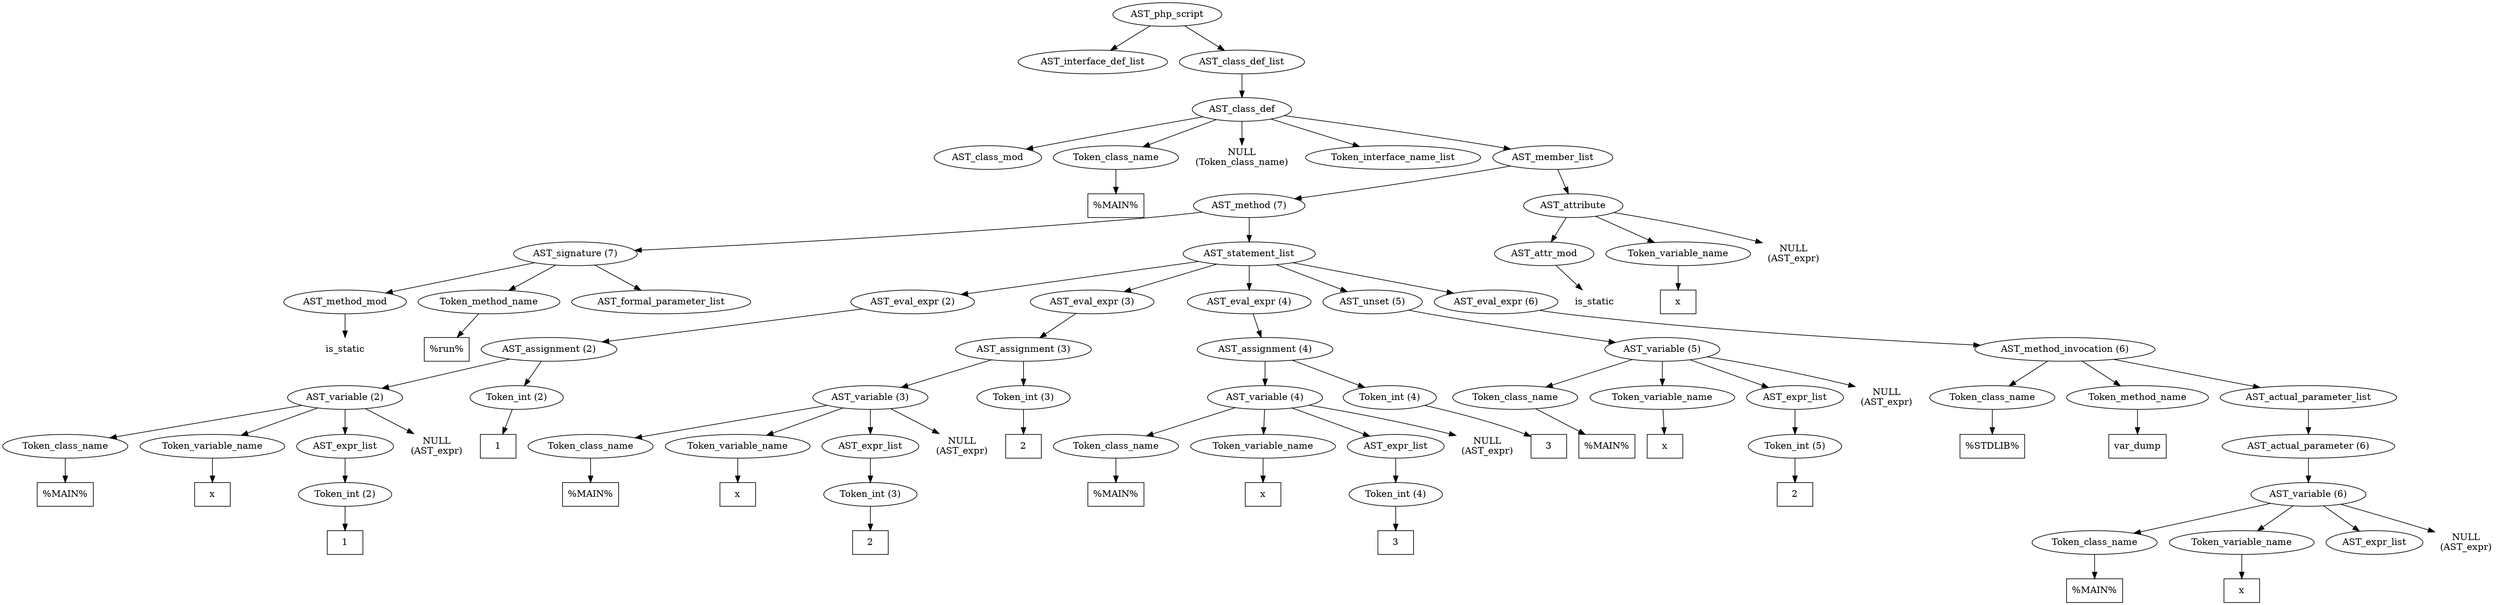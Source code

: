 /*
 * AST in dot format generated by phc -- the PHP compiler
 */

digraph AST {
node_0 [label="AST_php_script"];
node_1 [label="AST_interface_def_list"];
node_2 [label="AST_class_def_list"];
node_3 [label="AST_class_def"];
node_4 [label="AST_class_mod"];
node_5 [label="Token_class_name"];
node_6 [label="%MAIN%", shape=box]
node_5 -> node_6;
node_7 [label="NULL\n(Token_class_name)", shape=plaintext]
node_8 [label="Token_interface_name_list"];
node_9 [label="AST_member_list"];
node_10 [label="AST_method (7)"];
node_11 [label="AST_signature (7)"];
node_12 [label="AST_method_mod"];
node_13 [label="is_static", shape=plaintext]
node_12 -> node_13;
node_14 [label="Token_method_name"];
node_15 [label="%run%", shape=box]
node_14 -> node_15;
node_16 [label="AST_formal_parameter_list"];
node_11 -> node_16;
node_11 -> node_14;
node_11 -> node_12;
node_17 [label="AST_statement_list"];
node_18 [label="AST_eval_expr (2)"];
node_19 [label="AST_assignment (2)"];
node_20 [label="AST_variable (2)"];
node_21 [label="Token_class_name"];
node_22 [label="%MAIN%", shape=box]
node_21 -> node_22;
node_23 [label="Token_variable_name"];
node_24 [label="x", shape=box]
node_23 -> node_24;
node_25 [label="AST_expr_list"];
node_26 [label="Token_int (2)"];
node_27 [label="1", shape=box]
node_26 -> node_27;
node_25 -> node_26;
node_28 [label="NULL\n(AST_expr)", shape=plaintext]
node_20 -> node_28;
node_20 -> node_25;
node_20 -> node_23;
node_20 -> node_21;
node_29 [label="Token_int (2)"];
node_30 [label="1", shape=box]
node_29 -> node_30;
node_19 -> node_29;
node_19 -> node_20;
node_18 -> node_19;
node_31 [label="AST_eval_expr (3)"];
node_32 [label="AST_assignment (3)"];
node_33 [label="AST_variable (3)"];
node_34 [label="Token_class_name"];
node_35 [label="%MAIN%", shape=box]
node_34 -> node_35;
node_36 [label="Token_variable_name"];
node_37 [label="x", shape=box]
node_36 -> node_37;
node_38 [label="AST_expr_list"];
node_39 [label="Token_int (3)"];
node_40 [label="2", shape=box]
node_39 -> node_40;
node_38 -> node_39;
node_41 [label="NULL\n(AST_expr)", shape=plaintext]
node_33 -> node_41;
node_33 -> node_38;
node_33 -> node_36;
node_33 -> node_34;
node_42 [label="Token_int (3)"];
node_43 [label="2", shape=box]
node_42 -> node_43;
node_32 -> node_42;
node_32 -> node_33;
node_31 -> node_32;
node_44 [label="AST_eval_expr (4)"];
node_45 [label="AST_assignment (4)"];
node_46 [label="AST_variable (4)"];
node_47 [label="Token_class_name"];
node_48 [label="%MAIN%", shape=box]
node_47 -> node_48;
node_49 [label="Token_variable_name"];
node_50 [label="x", shape=box]
node_49 -> node_50;
node_51 [label="AST_expr_list"];
node_52 [label="Token_int (4)"];
node_53 [label="3", shape=box]
node_52 -> node_53;
node_51 -> node_52;
node_54 [label="NULL\n(AST_expr)", shape=plaintext]
node_46 -> node_54;
node_46 -> node_51;
node_46 -> node_49;
node_46 -> node_47;
node_55 [label="Token_int (4)"];
node_56 [label="3", shape=box]
node_55 -> node_56;
node_45 -> node_55;
node_45 -> node_46;
node_44 -> node_45;
node_57 [label="AST_unset (5)"];
node_58 [label="AST_variable (5)"];
node_59 [label="Token_class_name"];
node_60 [label="%MAIN%", shape=box]
node_59 -> node_60;
node_61 [label="Token_variable_name"];
node_62 [label="x", shape=box]
node_61 -> node_62;
node_63 [label="AST_expr_list"];
node_64 [label="Token_int (5)"];
node_65 [label="2", shape=box]
node_64 -> node_65;
node_63 -> node_64;
node_66 [label="NULL\n(AST_expr)", shape=plaintext]
node_58 -> node_66;
node_58 -> node_63;
node_58 -> node_61;
node_58 -> node_59;
node_57 -> node_58;
node_67 [label="AST_eval_expr (6)"];
node_68 [label="AST_method_invocation (6)"];
node_69 [label="Token_class_name"];
node_70 [label="%STDLIB%", shape=box]
node_69 -> node_70;
node_71 [label="Token_method_name"];
node_72 [label="var_dump", shape=box]
node_71 -> node_72;
node_73 [label="AST_actual_parameter_list"];
node_74 [label="AST_actual_parameter (6)"];
node_75 [label="AST_variable (6)"];
node_76 [label="Token_class_name"];
node_77 [label="%MAIN%", shape=box]
node_76 -> node_77;
node_78 [label="Token_variable_name"];
node_79 [label="x", shape=box]
node_78 -> node_79;
node_80 [label="AST_expr_list"];
node_81 [label="NULL\n(AST_expr)", shape=plaintext]
node_75 -> node_81;
node_75 -> node_80;
node_75 -> node_78;
node_75 -> node_76;
node_74 -> node_75;
node_73 -> node_74;
node_68 -> node_73;
node_68 -> node_71;
node_68 -> node_69;
node_67 -> node_68;
node_17 -> node_67;
node_17 -> node_57;
node_17 -> node_44;
node_17 -> node_31;
node_17 -> node_18;
node_10 -> node_17;
node_10 -> node_11;
node_82 [label="AST_attribute"];
node_83 [label="AST_attr_mod"];
node_84 [label="is_static", shape=plaintext]
node_83 -> node_84;
node_85 [label="Token_variable_name"];
node_86 [label="x", shape=box]
node_85 -> node_86;
node_87 [label="NULL\n(AST_expr)", shape=plaintext]
node_82 -> node_87;
node_82 -> node_85;
node_82 -> node_83;
node_9 -> node_82;
node_9 -> node_10;
node_3 -> node_9;
node_3 -> node_8;
node_3 -> node_7;
node_3 -> node_5;
node_3 -> node_4;
node_2 -> node_3;
node_0 -> node_2;
node_0 -> node_1;
}
